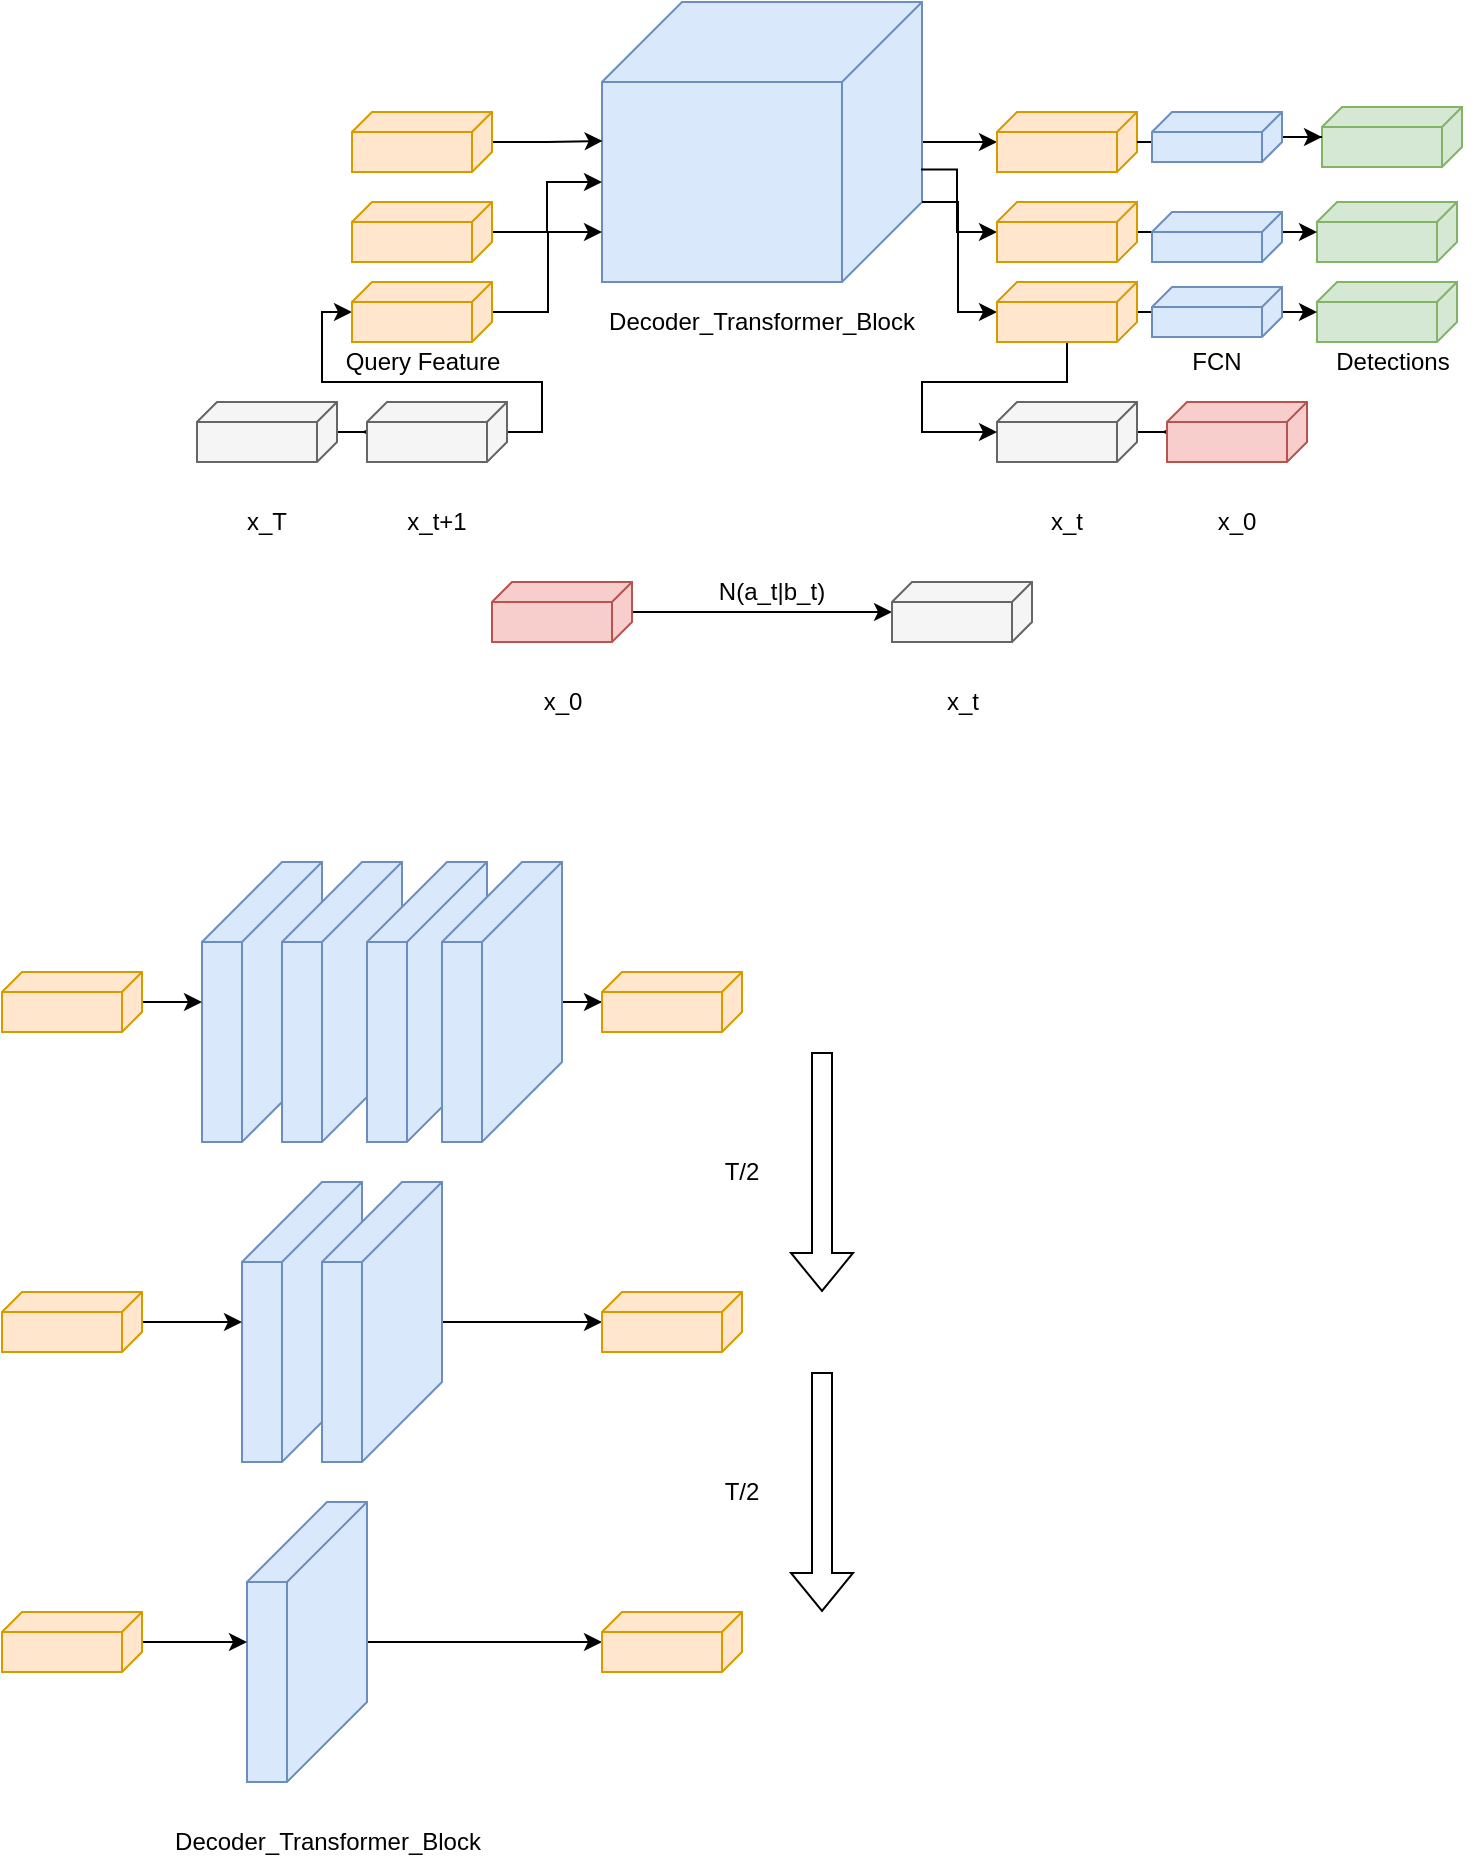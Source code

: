 <mxfile version="21.2.1" type="device">
  <diagram name="페이지-1" id="WjTWZu_wgfsH3Yp1EPEO">
    <mxGraphModel dx="719" dy="290" grid="1" gridSize="10" guides="1" tooltips="1" connect="1" arrows="1" fold="1" page="1" pageScale="1" pageWidth="400" pageHeight="200" math="0" shadow="0">
      <root>
        <mxCell id="0" />
        <mxCell id="1" parent="0" />
        <mxCell id="AjTzXF5Oelp-aFMQVaQH-16" value="x_t+1" style="text;html=1;strokeColor=none;fillColor=none;align=center;verticalAlign=middle;whiteSpace=wrap;rounded=0;" parent="1" vertex="1">
          <mxGeometry x="195" y="470" width="85" as="geometry" />
        </mxCell>
        <mxCell id="G3NelD-k7GDp5YI_SeNo-103" style="edgeStyle=orthogonalEdgeStyle;rounded=0;orthogonalLoop=1;jettySize=auto;html=1;" parent="1" source="AjTzXF5Oelp-aFMQVaQH-34" edge="1">
          <mxGeometry relative="1" as="geometry">
            <mxPoint x="200" y="425" as="targetPoint" />
          </mxGeometry>
        </mxCell>
        <mxCell id="AjTzXF5Oelp-aFMQVaQH-34" value="" style="shape=cube;whiteSpace=wrap;html=1;boundedLbl=1;backgroundOutline=1;darkOpacity=0;darkOpacity2=0;size=10;flipH=1;fillColor=#f5f5f5;strokeColor=#666666;fontColor=#333333;" parent="1" vertex="1">
          <mxGeometry x="117.5" y="410" width="70" height="30" as="geometry" />
        </mxCell>
        <mxCell id="AjTzXF5Oelp-aFMQVaQH-37" value="x_T" style="text;html=1;strokeColor=none;fillColor=none;align=center;verticalAlign=middle;whiteSpace=wrap;rounded=0;" parent="1" vertex="1">
          <mxGeometry x="110" y="470" width="85" as="geometry" />
        </mxCell>
        <mxCell id="AjTzXF5Oelp-aFMQVaQH-41" value="x_0" style="text;html=1;strokeColor=none;fillColor=none;align=center;verticalAlign=middle;whiteSpace=wrap;rounded=0;" parent="1" vertex="1">
          <mxGeometry x="257.5" y="560" width="85" as="geometry" />
        </mxCell>
        <mxCell id="G3NelD-k7GDp5YI_SeNo-3" value="x_t" style="text;html=1;strokeColor=none;fillColor=none;align=center;verticalAlign=middle;whiteSpace=wrap;rounded=0;" parent="1" vertex="1">
          <mxGeometry x="457.5" y="560" width="85" as="geometry" />
        </mxCell>
        <mxCell id="0FzUfeb2EvlXx62E-TSP-17" style="edgeStyle=orthogonalEdgeStyle;rounded=0;orthogonalLoop=1;jettySize=auto;html=1;" edge="1" parent="1" source="G3NelD-k7GDp5YI_SeNo-35">
          <mxGeometry relative="1" as="geometry">
            <mxPoint x="517.5" y="280" as="targetPoint" />
          </mxGeometry>
        </mxCell>
        <mxCell id="G3NelD-k7GDp5YI_SeNo-35" value="" style="shape=cube;whiteSpace=wrap;html=1;boundedLbl=1;backgroundOutline=1;darkOpacity=0;darkOpacity2=0;size=40;flipH=1;fillColor=#dae8fc;strokeColor=#6c8ebf;" parent="1" vertex="1">
          <mxGeometry x="320" y="210" width="160" height="140" as="geometry" />
        </mxCell>
        <mxCell id="G3NelD-k7GDp5YI_SeNo-36" value="Decoder_Transformer_Block" style="text;html=1;strokeColor=none;fillColor=none;align=center;verticalAlign=middle;whiteSpace=wrap;rounded=0;" parent="1" vertex="1">
          <mxGeometry x="380" y="370" width="40" as="geometry" />
        </mxCell>
        <mxCell id="0FzUfeb2EvlXx62E-TSP-37" style="edgeStyle=orthogonalEdgeStyle;rounded=0;orthogonalLoop=1;jettySize=auto;html=1;" edge="1" parent="1" source="G3NelD-k7GDp5YI_SeNo-97" target="0FzUfeb2EvlXx62E-TSP-6">
          <mxGeometry relative="1" as="geometry">
            <Array as="points">
              <mxPoint x="290" y="425" />
              <mxPoint x="290" y="400" />
              <mxPoint x="180" y="400" />
              <mxPoint x="180" y="365" />
            </Array>
          </mxGeometry>
        </mxCell>
        <mxCell id="G3NelD-k7GDp5YI_SeNo-97" value="" style="shape=cube;whiteSpace=wrap;html=1;boundedLbl=1;backgroundOutline=1;darkOpacity=0;darkOpacity2=0;size=10;flipH=1;fillColor=#f5f5f5;strokeColor=#666666;fontColor=#333333;" parent="1" vertex="1">
          <mxGeometry x="202.5" y="410" width="70" height="30" as="geometry" />
        </mxCell>
        <mxCell id="G3NelD-k7GDp5YI_SeNo-98" value="x_0" style="text;html=1;strokeColor=none;fillColor=none;align=center;verticalAlign=middle;whiteSpace=wrap;rounded=0;" parent="1" vertex="1">
          <mxGeometry x="595" y="470" width="85" as="geometry" />
        </mxCell>
        <mxCell id="G3NelD-k7GDp5YI_SeNo-104" style="edgeStyle=orthogonalEdgeStyle;rounded=0;orthogonalLoop=1;jettySize=auto;html=1;" parent="1" source="G3NelD-k7GDp5YI_SeNo-99" edge="1">
          <mxGeometry relative="1" as="geometry">
            <mxPoint x="600" y="425" as="targetPoint" />
          </mxGeometry>
        </mxCell>
        <mxCell id="G3NelD-k7GDp5YI_SeNo-99" value="" style="shape=cube;whiteSpace=wrap;html=1;boundedLbl=1;backgroundOutline=1;darkOpacity=0;darkOpacity2=0;size=10;flipH=1;fillColor=#f5f5f5;strokeColor=#666666;fontColor=#333333;" parent="1" vertex="1">
          <mxGeometry x="517.5" y="410" width="70" height="30" as="geometry" />
        </mxCell>
        <mxCell id="G3NelD-k7GDp5YI_SeNo-100" value="x_t" style="text;html=1;strokeColor=none;fillColor=none;align=center;verticalAlign=middle;whiteSpace=wrap;rounded=0;" parent="1" vertex="1">
          <mxGeometry x="510" y="470" width="85" as="geometry" />
        </mxCell>
        <mxCell id="G3NelD-k7GDp5YI_SeNo-101" value="" style="shape=cube;whiteSpace=wrap;html=1;boundedLbl=1;backgroundOutline=1;darkOpacity=0;darkOpacity2=0;size=10;flipH=1;fillColor=#f8cecc;strokeColor=#b85450;" parent="1" vertex="1">
          <mxGeometry x="602.5" y="410" width="70" height="30" as="geometry" />
        </mxCell>
        <mxCell id="G3NelD-k7GDp5YI_SeNo-112" value="" style="shape=cube;whiteSpace=wrap;html=1;boundedLbl=1;backgroundOutline=1;darkOpacity=0;darkOpacity2=0;size=10;flipH=1;fillColor=#d5e8d4;strokeColor=#82b366;" parent="1" vertex="1">
          <mxGeometry x="677.5" y="350" width="70" height="30" as="geometry" />
        </mxCell>
        <mxCell id="G3NelD-k7GDp5YI_SeNo-117" value="" style="shape=cube;whiteSpace=wrap;html=1;boundedLbl=1;backgroundOutline=1;darkOpacity=0;darkOpacity2=0;size=10;flipH=1;fillColor=#d5e8d4;strokeColor=#82b366;" parent="1" vertex="1">
          <mxGeometry x="677.5" y="310" width="70" height="30" as="geometry" />
        </mxCell>
        <mxCell id="G3NelD-k7GDp5YI_SeNo-118" value="" style="shape=cube;whiteSpace=wrap;html=1;boundedLbl=1;backgroundOutline=1;darkOpacity=0;darkOpacity2=0;size=10;flipH=1;fillColor=#d5e8d4;strokeColor=#82b366;" parent="1" vertex="1">
          <mxGeometry x="680" y="262.5" width="70" height="30" as="geometry" />
        </mxCell>
        <mxCell id="G3NelD-k7GDp5YI_SeNo-119" value="Detections" style="text;html=1;strokeColor=none;fillColor=none;align=center;verticalAlign=middle;whiteSpace=wrap;rounded=0;" parent="1" vertex="1">
          <mxGeometry x="672.5" y="390" width="85" as="geometry" />
        </mxCell>
        <mxCell id="0FzUfeb2EvlXx62E-TSP-3" style="edgeStyle=orthogonalEdgeStyle;rounded=0;orthogonalLoop=1;jettySize=auto;html=1;entryX=0.998;entryY=0.496;entryDx=0;entryDy=0;entryPerimeter=0;" edge="1" parent="1" source="0FzUfeb2EvlXx62E-TSP-1" target="G3NelD-k7GDp5YI_SeNo-35">
          <mxGeometry relative="1" as="geometry" />
        </mxCell>
        <mxCell id="0FzUfeb2EvlXx62E-TSP-1" value="" style="shape=cube;whiteSpace=wrap;html=1;boundedLbl=1;backgroundOutline=1;darkOpacity=0;darkOpacity2=0;size=10;flipH=1;fillColor=#ffe6cc;strokeColor=#d79b00;" vertex="1" parent="1">
          <mxGeometry x="195" y="265" width="70" height="30" as="geometry" />
        </mxCell>
        <mxCell id="0FzUfeb2EvlXx62E-TSP-2" value="Query Feature" style="text;html=1;strokeColor=none;fillColor=none;align=center;verticalAlign=middle;whiteSpace=wrap;rounded=0;" vertex="1" parent="1">
          <mxGeometry x="187.5" y="390" width="85" as="geometry" />
        </mxCell>
        <mxCell id="0FzUfeb2EvlXx62E-TSP-9" style="edgeStyle=orthogonalEdgeStyle;rounded=0;orthogonalLoop=1;jettySize=auto;html=1;entryX=0;entryY=0;entryDx=160;entryDy=90;entryPerimeter=0;" edge="1" parent="1" source="0FzUfeb2EvlXx62E-TSP-5" target="G3NelD-k7GDp5YI_SeNo-35">
          <mxGeometry relative="1" as="geometry" />
        </mxCell>
        <mxCell id="0FzUfeb2EvlXx62E-TSP-5" value="" style="shape=cube;whiteSpace=wrap;html=1;boundedLbl=1;backgroundOutline=1;darkOpacity=0;darkOpacity2=0;size=10;flipH=1;fillColor=#ffe6cc;strokeColor=#d79b00;" vertex="1" parent="1">
          <mxGeometry x="195" y="310" width="70" height="30" as="geometry" />
        </mxCell>
        <mxCell id="0FzUfeb2EvlXx62E-TSP-10" style="edgeStyle=orthogonalEdgeStyle;rounded=0;orthogonalLoop=1;jettySize=auto;html=1;" edge="1" parent="1" source="0FzUfeb2EvlXx62E-TSP-6">
          <mxGeometry relative="1" as="geometry">
            <mxPoint x="320" y="325" as="targetPoint" />
            <Array as="points">
              <mxPoint x="293" y="365" />
              <mxPoint x="293" y="325" />
            </Array>
          </mxGeometry>
        </mxCell>
        <mxCell id="0FzUfeb2EvlXx62E-TSP-6" value="" style="shape=cube;whiteSpace=wrap;html=1;boundedLbl=1;backgroundOutline=1;darkOpacity=0;darkOpacity2=0;size=10;flipH=1;fillColor=#ffe6cc;strokeColor=#d79b00;" vertex="1" parent="1">
          <mxGeometry x="195" y="350" width="70" height="30" as="geometry" />
        </mxCell>
        <mxCell id="0FzUfeb2EvlXx62E-TSP-16" style="edgeStyle=orthogonalEdgeStyle;rounded=0;orthogonalLoop=1;jettySize=auto;html=1;" edge="1" parent="1" source="0FzUfeb2EvlXx62E-TSP-14" target="0FzUfeb2EvlXx62E-TSP-15">
          <mxGeometry relative="1" as="geometry" />
        </mxCell>
        <mxCell id="0FzUfeb2EvlXx62E-TSP-14" value="" style="shape=cube;whiteSpace=wrap;html=1;boundedLbl=1;backgroundOutline=1;darkOpacity=0;darkOpacity2=0;size=10;flipH=1;fillColor=#f8cecc;strokeColor=#b85450;" vertex="1" parent="1">
          <mxGeometry x="265" y="500" width="70" height="30" as="geometry" />
        </mxCell>
        <mxCell id="0FzUfeb2EvlXx62E-TSP-15" value="" style="shape=cube;whiteSpace=wrap;html=1;boundedLbl=1;backgroundOutline=1;darkOpacity=0;darkOpacity2=0;size=10;flipH=1;fillColor=#f5f5f5;strokeColor=#666666;fontColor=#333333;" vertex="1" parent="1">
          <mxGeometry x="465" y="500" width="70" height="30" as="geometry" />
        </mxCell>
        <mxCell id="0FzUfeb2EvlXx62E-TSP-30" style="edgeStyle=orthogonalEdgeStyle;rounded=0;orthogonalLoop=1;jettySize=auto;html=1;" edge="1" parent="1" source="0FzUfeb2EvlXx62E-TSP-35" target="G3NelD-k7GDp5YI_SeNo-118">
          <mxGeometry relative="1" as="geometry" />
        </mxCell>
        <mxCell id="0FzUfeb2EvlXx62E-TSP-23" value="" style="shape=cube;whiteSpace=wrap;html=1;boundedLbl=1;backgroundOutline=1;darkOpacity=0;darkOpacity2=0;size=10;flipH=1;fillColor=#ffe6cc;strokeColor=#d79b00;" vertex="1" parent="1">
          <mxGeometry x="517.5" y="265" width="70" height="30" as="geometry" />
        </mxCell>
        <mxCell id="0FzUfeb2EvlXx62E-TSP-27" style="edgeStyle=orthogonalEdgeStyle;rounded=0;orthogonalLoop=1;jettySize=auto;html=1;entryX=0.003;entryY=0.598;entryDx=0;entryDy=0;entryPerimeter=0;startArrow=classic;startFill=1;endArrow=none;endFill=0;" edge="1" parent="1" source="0FzUfeb2EvlXx62E-TSP-25" target="G3NelD-k7GDp5YI_SeNo-35">
          <mxGeometry relative="1" as="geometry" />
        </mxCell>
        <mxCell id="0FzUfeb2EvlXx62E-TSP-31" style="edgeStyle=orthogonalEdgeStyle;rounded=0;orthogonalLoop=1;jettySize=auto;html=1;" edge="1" parent="1" source="0FzUfeb2EvlXx62E-TSP-25" target="G3NelD-k7GDp5YI_SeNo-117">
          <mxGeometry relative="1" as="geometry" />
        </mxCell>
        <mxCell id="0FzUfeb2EvlXx62E-TSP-25" value="" style="shape=cube;whiteSpace=wrap;html=1;boundedLbl=1;backgroundOutline=1;darkOpacity=0;darkOpacity2=0;size=10;flipH=1;fillColor=#ffe6cc;strokeColor=#d79b00;" vertex="1" parent="1">
          <mxGeometry x="517.5" y="310" width="70" height="30" as="geometry" />
        </mxCell>
        <mxCell id="0FzUfeb2EvlXx62E-TSP-28" style="edgeStyle=orthogonalEdgeStyle;rounded=0;orthogonalLoop=1;jettySize=auto;html=1;entryX=0;entryY=0;entryDx=0;entryDy=100;entryPerimeter=0;startArrow=classic;startFill=1;endArrow=none;endFill=0;" edge="1" parent="1" source="0FzUfeb2EvlXx62E-TSP-26" target="G3NelD-k7GDp5YI_SeNo-35">
          <mxGeometry relative="1" as="geometry">
            <Array as="points">
              <mxPoint x="498" y="365" />
              <mxPoint x="498" y="310" />
            </Array>
          </mxGeometry>
        </mxCell>
        <mxCell id="0FzUfeb2EvlXx62E-TSP-32" style="edgeStyle=orthogonalEdgeStyle;rounded=0;orthogonalLoop=1;jettySize=auto;html=1;" edge="1" parent="1" source="0FzUfeb2EvlXx62E-TSP-26" target="G3NelD-k7GDp5YI_SeNo-112">
          <mxGeometry relative="1" as="geometry" />
        </mxCell>
        <mxCell id="0FzUfeb2EvlXx62E-TSP-42" style="edgeStyle=orthogonalEdgeStyle;rounded=0;orthogonalLoop=1;jettySize=auto;html=1;" edge="1" parent="1" source="0FzUfeb2EvlXx62E-TSP-26" target="G3NelD-k7GDp5YI_SeNo-99">
          <mxGeometry relative="1" as="geometry">
            <Array as="points">
              <mxPoint x="552" y="400" />
              <mxPoint x="480" y="400" />
              <mxPoint x="480" y="425" />
            </Array>
          </mxGeometry>
        </mxCell>
        <mxCell id="0FzUfeb2EvlXx62E-TSP-26" value="" style="shape=cube;whiteSpace=wrap;html=1;boundedLbl=1;backgroundOutline=1;darkOpacity=0;darkOpacity2=0;size=10;flipH=1;fillColor=#ffe6cc;strokeColor=#d79b00;" vertex="1" parent="1">
          <mxGeometry x="517.5" y="350" width="70" height="30" as="geometry" />
        </mxCell>
        <mxCell id="0FzUfeb2EvlXx62E-TSP-36" value="FCN" style="text;html=1;strokeColor=none;fillColor=none;align=center;verticalAlign=middle;whiteSpace=wrap;rounded=0;" vertex="1" parent="1">
          <mxGeometry x="585" y="390" width="85" as="geometry" />
        </mxCell>
        <mxCell id="0FzUfeb2EvlXx62E-TSP-38" value="" style="edgeStyle=orthogonalEdgeStyle;rounded=0;orthogonalLoop=1;jettySize=auto;html=1;" edge="1" parent="1" source="0FzUfeb2EvlXx62E-TSP-23" target="0FzUfeb2EvlXx62E-TSP-35">
          <mxGeometry relative="1" as="geometry">
            <mxPoint x="588" y="280" as="sourcePoint" />
            <mxPoint x="678" y="280" as="targetPoint" />
          </mxGeometry>
        </mxCell>
        <mxCell id="0FzUfeb2EvlXx62E-TSP-35" value="" style="shape=cube;whiteSpace=wrap;html=1;boundedLbl=1;backgroundOutline=1;darkOpacity=0;darkOpacity2=0;size=10;flipH=1;fillColor=#dae8fc;strokeColor=#6c8ebf;" vertex="1" parent="1">
          <mxGeometry x="595" y="265" width="65" height="25" as="geometry" />
        </mxCell>
        <mxCell id="0FzUfeb2EvlXx62E-TSP-39" value="" style="shape=cube;whiteSpace=wrap;html=1;boundedLbl=1;backgroundOutline=1;darkOpacity=0;darkOpacity2=0;size=10;flipH=1;fillColor=#dae8fc;strokeColor=#6c8ebf;" vertex="1" parent="1">
          <mxGeometry x="595" y="315" width="65" height="25" as="geometry" />
        </mxCell>
        <mxCell id="0FzUfeb2EvlXx62E-TSP-41" value="" style="shape=cube;whiteSpace=wrap;html=1;boundedLbl=1;backgroundOutline=1;darkOpacity=0;darkOpacity2=0;size=10;flipH=1;fillColor=#dae8fc;strokeColor=#6c8ebf;" vertex="1" parent="1">
          <mxGeometry x="595" y="352.5" width="65" height="25" as="geometry" />
        </mxCell>
        <mxCell id="0FzUfeb2EvlXx62E-TSP-43" value="N(a_t|b_t)" style="text;html=1;strokeColor=none;fillColor=none;align=center;verticalAlign=middle;whiteSpace=wrap;rounded=0;" vertex="1" parent="1">
          <mxGeometry x="345" y="490" width="120" height="30" as="geometry" />
        </mxCell>
        <mxCell id="0FzUfeb2EvlXx62E-TSP-45" value="" style="shape=cube;whiteSpace=wrap;html=1;boundedLbl=1;backgroundOutline=1;darkOpacity=0;darkOpacity2=0;size=40;flipH=1;fillColor=#dae8fc;strokeColor=#6c8ebf;" vertex="1" parent="1">
          <mxGeometry x="120" y="640" width="60" height="140" as="geometry" />
        </mxCell>
        <mxCell id="0FzUfeb2EvlXx62E-TSP-46" value="" style="shape=cube;whiteSpace=wrap;html=1;boundedLbl=1;backgroundOutline=1;darkOpacity=0;darkOpacity2=0;size=40;flipH=1;fillColor=#dae8fc;strokeColor=#6c8ebf;" vertex="1" parent="1">
          <mxGeometry x="160" y="640" width="60" height="140" as="geometry" />
        </mxCell>
        <mxCell id="0FzUfeb2EvlXx62E-TSP-47" value="" style="shape=cube;whiteSpace=wrap;html=1;boundedLbl=1;backgroundOutline=1;darkOpacity=0;darkOpacity2=0;size=40;flipH=1;fillColor=#dae8fc;strokeColor=#6c8ebf;" vertex="1" parent="1">
          <mxGeometry x="202.5" y="640" width="60" height="140" as="geometry" />
        </mxCell>
        <mxCell id="0FzUfeb2EvlXx62E-TSP-56" style="edgeStyle=orthogonalEdgeStyle;rounded=0;orthogonalLoop=1;jettySize=auto;html=1;" edge="1" parent="1" source="0FzUfeb2EvlXx62E-TSP-48" target="0FzUfeb2EvlXx62E-TSP-55">
          <mxGeometry relative="1" as="geometry" />
        </mxCell>
        <mxCell id="0FzUfeb2EvlXx62E-TSP-48" value="" style="shape=cube;whiteSpace=wrap;html=1;boundedLbl=1;backgroundOutline=1;darkOpacity=0;darkOpacity2=0;size=40;flipH=1;fillColor=#dae8fc;strokeColor=#6c8ebf;" vertex="1" parent="1">
          <mxGeometry x="240" y="640" width="60" height="140" as="geometry" />
        </mxCell>
        <mxCell id="0FzUfeb2EvlXx62E-TSP-49" value="" style="shape=cube;whiteSpace=wrap;html=1;boundedLbl=1;backgroundOutline=1;darkOpacity=0;darkOpacity2=0;size=40;flipH=1;fillColor=#dae8fc;strokeColor=#6c8ebf;" vertex="1" parent="1">
          <mxGeometry x="140" y="800" width="60" height="140" as="geometry" />
        </mxCell>
        <mxCell id="0FzUfeb2EvlXx62E-TSP-60" style="edgeStyle=orthogonalEdgeStyle;rounded=0;orthogonalLoop=1;jettySize=auto;html=1;" edge="1" parent="1" source="0FzUfeb2EvlXx62E-TSP-50" target="0FzUfeb2EvlXx62E-TSP-59">
          <mxGeometry relative="1" as="geometry" />
        </mxCell>
        <mxCell id="0FzUfeb2EvlXx62E-TSP-50" value="" style="shape=cube;whiteSpace=wrap;html=1;boundedLbl=1;backgroundOutline=1;darkOpacity=0;darkOpacity2=0;size=40;flipH=1;fillColor=#dae8fc;strokeColor=#6c8ebf;" vertex="1" parent="1">
          <mxGeometry x="180" y="800" width="60" height="140" as="geometry" />
        </mxCell>
        <mxCell id="0FzUfeb2EvlXx62E-TSP-64" style="edgeStyle=orthogonalEdgeStyle;rounded=0;orthogonalLoop=1;jettySize=auto;html=1;" edge="1" parent="1" source="0FzUfeb2EvlXx62E-TSP-51" target="0FzUfeb2EvlXx62E-TSP-63">
          <mxGeometry relative="1" as="geometry" />
        </mxCell>
        <mxCell id="0FzUfeb2EvlXx62E-TSP-51" value="" style="shape=cube;whiteSpace=wrap;html=1;boundedLbl=1;backgroundOutline=1;darkOpacity=0;darkOpacity2=0;size=40;flipH=1;fillColor=#dae8fc;strokeColor=#6c8ebf;" vertex="1" parent="1">
          <mxGeometry x="142.5" y="960" width="60" height="140" as="geometry" />
        </mxCell>
        <mxCell id="0FzUfeb2EvlXx62E-TSP-52" value="Decoder_Transformer_Block" style="text;html=1;strokeColor=none;fillColor=none;align=center;verticalAlign=middle;whiteSpace=wrap;rounded=0;" vertex="1" parent="1">
          <mxGeometry x="162.5" y="1130" width="40" as="geometry" />
        </mxCell>
        <mxCell id="0FzUfeb2EvlXx62E-TSP-54" style="edgeStyle=orthogonalEdgeStyle;rounded=0;orthogonalLoop=1;jettySize=auto;html=1;" edge="1" parent="1" source="0FzUfeb2EvlXx62E-TSP-53" target="0FzUfeb2EvlXx62E-TSP-45">
          <mxGeometry relative="1" as="geometry" />
        </mxCell>
        <mxCell id="0FzUfeb2EvlXx62E-TSP-53" value="" style="shape=cube;whiteSpace=wrap;html=1;boundedLbl=1;backgroundOutline=1;darkOpacity=0;darkOpacity2=0;size=10;flipH=1;fillColor=#ffe6cc;strokeColor=#d79b00;" vertex="1" parent="1">
          <mxGeometry x="20" y="695" width="70" height="30" as="geometry" />
        </mxCell>
        <mxCell id="0FzUfeb2EvlXx62E-TSP-55" value="" style="shape=cube;whiteSpace=wrap;html=1;boundedLbl=1;backgroundOutline=1;darkOpacity=0;darkOpacity2=0;size=10;flipH=1;fillColor=#ffe6cc;strokeColor=#d79b00;" vertex="1" parent="1">
          <mxGeometry x="320" y="695" width="70" height="30" as="geometry" />
        </mxCell>
        <mxCell id="0FzUfeb2EvlXx62E-TSP-58" style="edgeStyle=orthogonalEdgeStyle;rounded=0;orthogonalLoop=1;jettySize=auto;html=1;" edge="1" parent="1" source="0FzUfeb2EvlXx62E-TSP-57" target="0FzUfeb2EvlXx62E-TSP-49">
          <mxGeometry relative="1" as="geometry" />
        </mxCell>
        <mxCell id="0FzUfeb2EvlXx62E-TSP-57" value="" style="shape=cube;whiteSpace=wrap;html=1;boundedLbl=1;backgroundOutline=1;darkOpacity=0;darkOpacity2=0;size=10;flipH=1;fillColor=#ffe6cc;strokeColor=#d79b00;" vertex="1" parent="1">
          <mxGeometry x="20" y="855" width="70" height="30" as="geometry" />
        </mxCell>
        <mxCell id="0FzUfeb2EvlXx62E-TSP-59" value="" style="shape=cube;whiteSpace=wrap;html=1;boundedLbl=1;backgroundOutline=1;darkOpacity=0;darkOpacity2=0;size=10;flipH=1;fillColor=#ffe6cc;strokeColor=#d79b00;" vertex="1" parent="1">
          <mxGeometry x="320" y="855" width="70" height="30" as="geometry" />
        </mxCell>
        <mxCell id="0FzUfeb2EvlXx62E-TSP-62" style="edgeStyle=orthogonalEdgeStyle;rounded=0;orthogonalLoop=1;jettySize=auto;html=1;" edge="1" parent="1" source="0FzUfeb2EvlXx62E-TSP-61" target="0FzUfeb2EvlXx62E-TSP-51">
          <mxGeometry relative="1" as="geometry" />
        </mxCell>
        <mxCell id="0FzUfeb2EvlXx62E-TSP-61" value="" style="shape=cube;whiteSpace=wrap;html=1;boundedLbl=1;backgroundOutline=1;darkOpacity=0;darkOpacity2=0;size=10;flipH=1;fillColor=#ffe6cc;strokeColor=#d79b00;" vertex="1" parent="1">
          <mxGeometry x="20" y="1015" width="70" height="30" as="geometry" />
        </mxCell>
        <mxCell id="0FzUfeb2EvlXx62E-TSP-63" value="" style="shape=cube;whiteSpace=wrap;html=1;boundedLbl=1;backgroundOutline=1;darkOpacity=0;darkOpacity2=0;size=10;flipH=1;fillColor=#ffe6cc;strokeColor=#d79b00;" vertex="1" parent="1">
          <mxGeometry x="320" y="1015" width="70" height="30" as="geometry" />
        </mxCell>
        <mxCell id="0FzUfeb2EvlXx62E-TSP-65" value="" style="shape=flexArrow;endArrow=classic;html=1;rounded=0;" edge="1" parent="1">
          <mxGeometry width="50" height="50" relative="1" as="geometry">
            <mxPoint x="430" y="735" as="sourcePoint" />
            <mxPoint x="430" y="855" as="targetPoint" />
          </mxGeometry>
        </mxCell>
        <mxCell id="0FzUfeb2EvlXx62E-TSP-66" value="T/2" style="text;html=1;strokeColor=none;fillColor=none;align=center;verticalAlign=middle;whiteSpace=wrap;rounded=0;" vertex="1" parent="1">
          <mxGeometry x="360" y="780" width="60" height="30" as="geometry" />
        </mxCell>
        <mxCell id="0FzUfeb2EvlXx62E-TSP-67" value="" style="shape=flexArrow;endArrow=classic;html=1;rounded=0;" edge="1" parent="1">
          <mxGeometry width="50" height="50" relative="1" as="geometry">
            <mxPoint x="430" y="895" as="sourcePoint" />
            <mxPoint x="430" y="1015" as="targetPoint" />
          </mxGeometry>
        </mxCell>
        <mxCell id="0FzUfeb2EvlXx62E-TSP-68" value="T/2" style="text;html=1;strokeColor=none;fillColor=none;align=center;verticalAlign=middle;whiteSpace=wrap;rounded=0;" vertex="1" parent="1">
          <mxGeometry x="360" y="940" width="60" height="30" as="geometry" />
        </mxCell>
      </root>
    </mxGraphModel>
  </diagram>
</mxfile>
